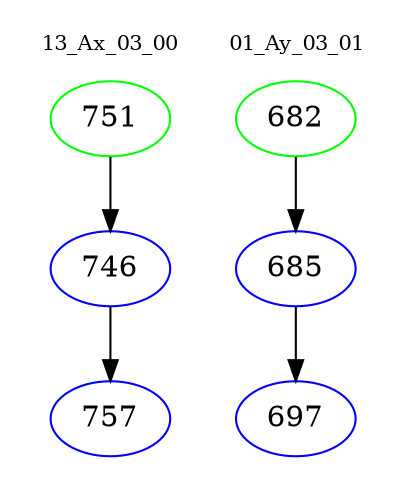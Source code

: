 digraph{
subgraph cluster_0 {
color = white
label = "13_Ax_03_00";
fontsize=10;
T0_751 [label="751", color="green"]
T0_751 -> T0_746 [color="black"]
T0_746 [label="746", color="blue"]
T0_746 -> T0_757 [color="black"]
T0_757 [label="757", color="blue"]
}
subgraph cluster_1 {
color = white
label = "01_Ay_03_01";
fontsize=10;
T1_682 [label="682", color="green"]
T1_682 -> T1_685 [color="black"]
T1_685 [label="685", color="blue"]
T1_685 -> T1_697 [color="black"]
T1_697 [label="697", color="blue"]
}
}
